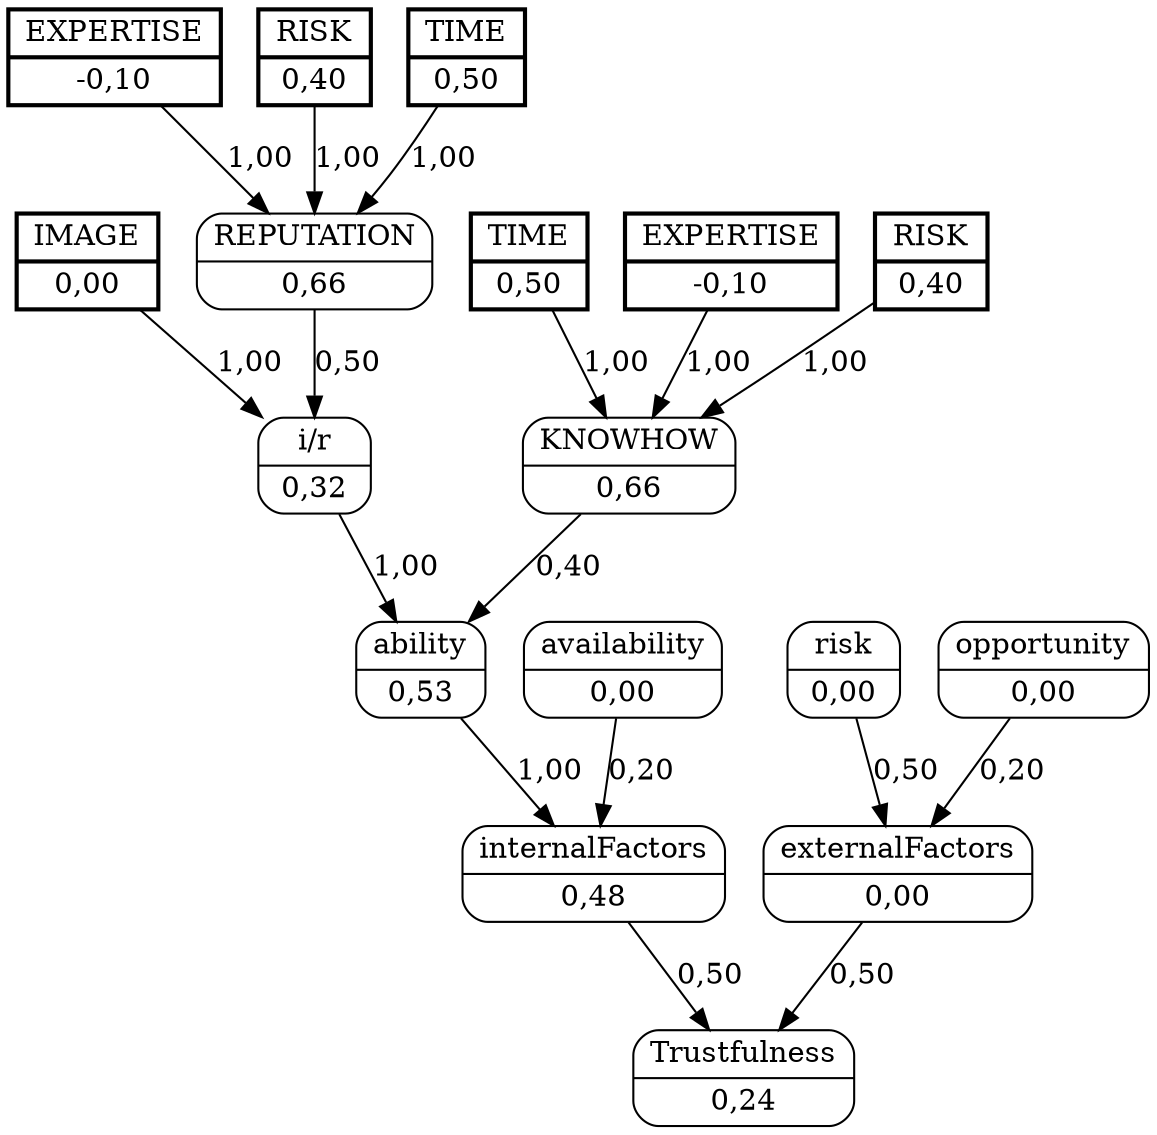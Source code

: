 digraph FCM_net{
	node [shape=record, style=rounded]
	0 [label="{IMAGE | 0,00}", style=bold, penwidth=2, peripheries=2];
	11 [label="{EXPERTISE | -0,10}", style=bold, penwidth=2, peripheries=2];
	12 [label="{RISK | 0,40}", style=bold, penwidth=2, peripheries=2];
	13 [label="{TIME | 0,50}", style=bold, penwidth=2, peripheries=2];
	14 [label="{EXPERTISE | -0,10}", style=bold, penwidth=2, peripheries=2];
	15 [label="{RISK | 0,40}", style=bold, penwidth=2, peripheries=2];
	16 [label="{TIME | 0,50}", style=bold, penwidth=2, peripheries=2];
	0 [label="{IMAGE | 0,00}"];
	1 [label="{REPUTATION | 0,66}"];
	2 [label="{KNOWHOW | 0,66}"];
	3 [label="{i/r | 0,32}"];
	4 [label="{ability | 0,53}"];
	5 [label="{availability | 0,00}"];
	6 [label="{internalFactors | 0,48}"];
	7 [label="{risk | 0,00}"];
	8 [label="{opportunity | 0,00}"];
	9 [label="{externalFactors | 0,00}"];
	10 [label="{Trustfulness | 0,24}"];
	12 [label="{RISK | 0,40}"];
	14 [label="{EXPERTISE | -0,10}"];
	0 -> 3 [label = "1,00"];
	1 -> 3 [label = "0,50"];
	3 -> 4 [label = "1,00"];
	2 -> 4 [label = "0,40"];
	4 -> 6 [label = "1,00"];
	5 -> 6 [label = "0,20"];
	6 -> 10 [label = "0,50"];
	7 -> 9 [label = "0,50"];
	8 -> 9 [label = "0,20"];
	9 -> 10 [label = "0,50"];
	11 -> 1 [label = "1,00"];
	12 -> 1 [label = "1,00"];
	13 -> 1 [label = "1,00"];
	14 -> 2 [label = "1,00"];
	15 -> 2 [label = "1,00"];
	16 -> 2 [label = "1,00"];
}